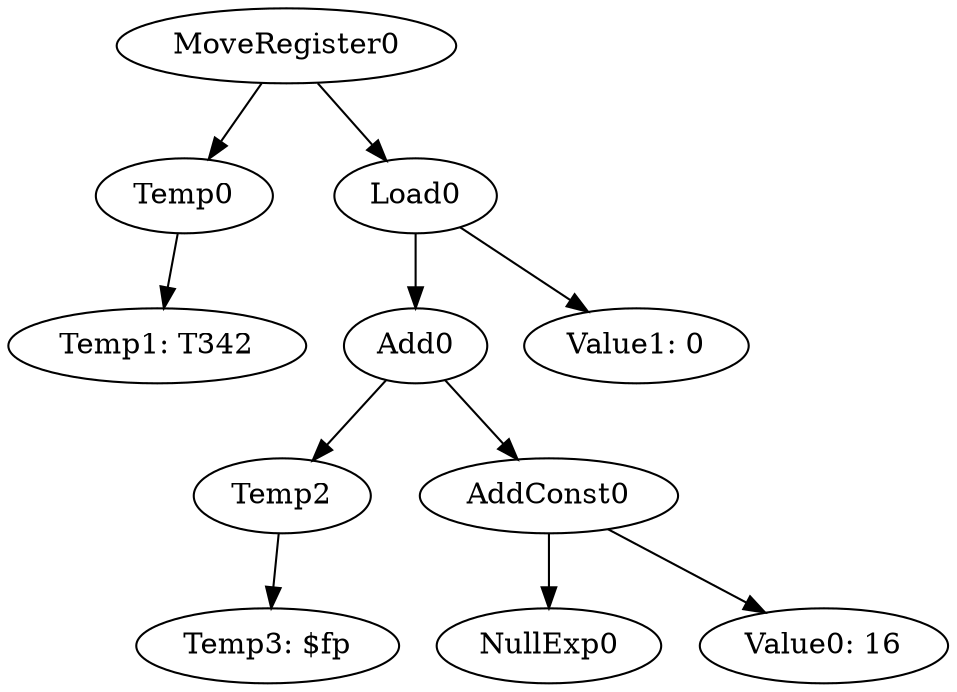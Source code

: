 digraph {
	ordering = out;
	Load0 -> Add0;
	Load0 -> "Value1: 0";
	AddConst0 -> NullExp0;
	AddConst0 -> "Value0: 16";
	Temp0 -> "Temp1: T342";
	Temp2 -> "Temp3: $fp";
	Add0 -> Temp2;
	Add0 -> AddConst0;
	MoveRegister0 -> Temp0;
	MoveRegister0 -> Load0;
}

